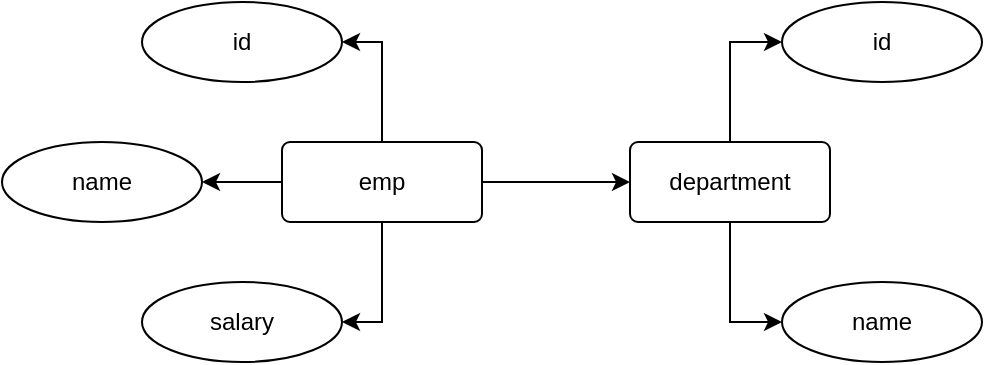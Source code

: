 <mxfile version="20.7.4" type="device" pages="3"><diagram id="UVur6VpPorZIgwqNyG-G" name="Page-1"><mxGraphModel dx="872" dy="473" grid="1" gridSize="10" guides="1" tooltips="1" connect="1" arrows="1" fold="1" page="1" pageScale="1" pageWidth="827" pageHeight="1169" math="0" shadow="0"><root><mxCell id="0"/><mxCell id="1" parent="0"/><mxCell id="S3Ei3vJWgPTISPYsF6zq-12" style="edgeStyle=orthogonalEdgeStyle;rounded=0;orthogonalLoop=1;jettySize=auto;html=1;exitX=0.5;exitY=1;exitDx=0;exitDy=0;entryX=0;entryY=0.5;entryDx=0;entryDy=0;" parent="1" source="S3Ei3vJWgPTISPYsF6zq-1" target="S3Ei3vJWgPTISPYsF6zq-4" edge="1"><mxGeometry relative="1" as="geometry"/></mxCell><mxCell id="S3Ei3vJWgPTISPYsF6zq-13" style="edgeStyle=orthogonalEdgeStyle;rounded=0;orthogonalLoop=1;jettySize=auto;html=1;entryX=0;entryY=0.5;entryDx=0;entryDy=0;" parent="1" source="S3Ei3vJWgPTISPYsF6zq-1" target="S3Ei3vJWgPTISPYsF6zq-5" edge="1"><mxGeometry relative="1" as="geometry"/></mxCell><mxCell id="S3Ei3vJWgPTISPYsF6zq-1" value="department" style="rounded=1;arcSize=10;whiteSpace=wrap;html=1;align=center;" parent="1" vertex="1"><mxGeometry x="414" y="390" width="100" height="40" as="geometry"/></mxCell><mxCell id="S3Ei3vJWgPTISPYsF6zq-3" style="edgeStyle=orthogonalEdgeStyle;rounded=0;orthogonalLoop=1;jettySize=auto;html=1;exitX=1;exitY=0.5;exitDx=0;exitDy=0;entryX=0;entryY=0.5;entryDx=0;entryDy=0;" parent="1" source="S3Ei3vJWgPTISPYsF6zq-2" target="S3Ei3vJWgPTISPYsF6zq-1" edge="1"><mxGeometry relative="1" as="geometry"/></mxCell><mxCell id="S3Ei3vJWgPTISPYsF6zq-9" style="edgeStyle=orthogonalEdgeStyle;rounded=0;orthogonalLoop=1;jettySize=auto;html=1;exitX=0.5;exitY=0;exitDx=0;exitDy=0;entryX=1;entryY=0.5;entryDx=0;entryDy=0;" parent="1" source="S3Ei3vJWgPTISPYsF6zq-2" target="S3Ei3vJWgPTISPYsF6zq-8" edge="1"><mxGeometry relative="1" as="geometry"/></mxCell><mxCell id="S3Ei3vJWgPTISPYsF6zq-10" style="edgeStyle=orthogonalEdgeStyle;rounded=0;orthogonalLoop=1;jettySize=auto;html=1;exitX=0;exitY=0.5;exitDx=0;exitDy=0;" parent="1" source="S3Ei3vJWgPTISPYsF6zq-2" target="S3Ei3vJWgPTISPYsF6zq-6" edge="1"><mxGeometry relative="1" as="geometry"/></mxCell><mxCell id="S3Ei3vJWgPTISPYsF6zq-11" style="edgeStyle=orthogonalEdgeStyle;rounded=0;orthogonalLoop=1;jettySize=auto;html=1;exitX=0.5;exitY=1;exitDx=0;exitDy=0;entryX=1;entryY=0.5;entryDx=0;entryDy=0;" parent="1" source="S3Ei3vJWgPTISPYsF6zq-2" target="S3Ei3vJWgPTISPYsF6zq-7" edge="1"><mxGeometry relative="1" as="geometry"/></mxCell><mxCell id="S3Ei3vJWgPTISPYsF6zq-2" value="emp" style="rounded=1;arcSize=10;whiteSpace=wrap;html=1;align=center;" parent="1" vertex="1"><mxGeometry x="240" y="390" width="100" height="40" as="geometry"/></mxCell><mxCell id="S3Ei3vJWgPTISPYsF6zq-4" value="name" style="ellipse;whiteSpace=wrap;html=1;align=center;" parent="1" vertex="1"><mxGeometry x="490" y="460" width="100" height="40" as="geometry"/></mxCell><mxCell id="S3Ei3vJWgPTISPYsF6zq-5" value="id" style="ellipse;whiteSpace=wrap;html=1;align=center;" parent="1" vertex="1"><mxGeometry x="490" y="320" width="100" height="40" as="geometry"/></mxCell><mxCell id="S3Ei3vJWgPTISPYsF6zq-6" value="name" style="ellipse;whiteSpace=wrap;html=1;align=center;" parent="1" vertex="1"><mxGeometry x="100" y="390" width="100" height="40" as="geometry"/></mxCell><mxCell id="S3Ei3vJWgPTISPYsF6zq-7" value="salary" style="ellipse;whiteSpace=wrap;html=1;align=center;" parent="1" vertex="1"><mxGeometry x="170" y="460" width="100" height="40" as="geometry"/></mxCell><mxCell id="S3Ei3vJWgPTISPYsF6zq-8" value="id" style="ellipse;whiteSpace=wrap;html=1;align=center;" parent="1" vertex="1"><mxGeometry x="170" y="320" width="100" height="40" as="geometry"/></mxCell></root></mxGraphModel></diagram><diagram id="zRmmE3gNGyf_yGtSTLVW" name="Page-2"><mxGraphModel dx="581" dy="315" grid="1" gridSize="10" guides="1" tooltips="1" connect="1" arrows="1" fold="1" page="1" pageScale="1" pageWidth="827" pageHeight="1169" math="0" shadow="0"><root><mxCell id="0"/><mxCell id="1" parent="0"/><mxCell id="TDeFmNOVsUac3LU_vvj0-1" value="«system»&lt;br&gt;&lt;b&gt;Name&lt;/b&gt;" style="html=1;" vertex="1" parent="1"><mxGeometry x="360" y="220" width="110" height="50" as="geometry"/></mxCell><mxCell id="TDeFmNOVsUac3LU_vvj0-2" value="«system»&lt;br&gt;&lt;b&gt;appointment&lt;/b&gt;" style="html=1;" vertex="1" parent="1"><mxGeometry x="470" y="310" width="110" height="50" as="geometry"/></mxCell><mxCell id="TDeFmNOVsUac3LU_vvj0-3" value="«system»&lt;br&gt;&lt;b&gt;admission&lt;/b&gt;" style="html=1;" vertex="1" parent="1"><mxGeometry x="470" y="130" width="110" height="50" as="geometry"/></mxCell><mxCell id="TDeFmNOVsUac3LU_vvj0-4" value="«system»&lt;br&gt;&lt;b&gt;prescription&lt;/b&gt;" style="html=1;" vertex="1" parent="1"><mxGeometry x="550" y="220" width="110" height="50" as="geometry"/></mxCell><mxCell id="TDeFmNOVsUac3LU_vvj0-5" value="«system»&lt;br&gt;&lt;b&gt;management &lt;br&gt;reporting system&lt;/b&gt;" style="html=1;" vertex="1" parent="1"><mxGeometry x="170" y="220" width="110" height="50" as="geometry"/></mxCell><mxCell id="TDeFmNOVsUac3LU_vvj0-6" value="«system»&lt;br&gt;&lt;b&gt;HC&amp;nbsp;statistics&lt;/b&gt;" style="html=1;" vertex="1" parent="1"><mxGeometry x="250" y="310" width="110" height="50" as="geometry"/></mxCell><mxCell id="TDeFmNOVsUac3LU_vvj0-7" value="«system»&lt;br&gt;&lt;b&gt;patient record&lt;/b&gt;" style="html=1;" vertex="1" parent="1"><mxGeometry x="250" y="130" width="110" height="50" as="geometry"/></mxCell><mxCell id="reWwqMf6G_nkD502aNMi-1" value="" style="endArrow=none;html=1;rounded=0;labelBackgroundColor=default;strokeColor=default;fontFamily=Helvetica;fontSize=11;fontColor=default;shape=connector;entryX=1;entryY=0.5;entryDx=0;entryDy=0;exitX=0.25;exitY=1;exitDx=0;exitDy=0;" edge="1" parent="1" source="TDeFmNOVsUac3LU_vvj0-1" target="TDeFmNOVsUac3LU_vvj0-6"><mxGeometry width="50" height="50" relative="1" as="geometry"><mxPoint x="489.858" y="327.827" as="sourcePoint"/><mxPoint x="370.0" y="342.18" as="targetPoint"/><Array as="points"><mxPoint x="388" y="335"/></Array></mxGeometry></mxCell><mxCell id="reWwqMf6G_nkD502aNMi-2" value="" style="endArrow=none;html=1;rounded=0;labelBackgroundColor=default;strokeColor=default;fontFamily=Helvetica;fontSize=11;fontColor=default;shape=connector;entryX=0;entryY=0.5;entryDx=0;entryDy=0;exitX=0.75;exitY=1;exitDx=0;exitDy=0;" edge="1" parent="1" source="TDeFmNOVsUac3LU_vvj0-1" target="TDeFmNOVsUac3LU_vvj0-2"><mxGeometry x="0.398" y="13" width="50" height="50" relative="1" as="geometry"><mxPoint x="437.5" y="270" as="sourcePoint"/><mxPoint x="410" y="335" as="targetPoint"/><Array as="points"><mxPoint x="443" y="335"/></Array><mxPoint x="12" y="-8" as="offset"/></mxGeometry></mxCell><mxCell id="reWwqMf6G_nkD502aNMi-3" value="" style="endArrow=none;html=1;rounded=0;labelBackgroundColor=default;strokeColor=default;fontFamily=Helvetica;fontSize=11;fontColor=default;shape=connector;exitX=0.25;exitY=0;exitDx=0;exitDy=0;entryX=1;entryY=0.5;entryDx=0;entryDy=0;" edge="1" parent="1" source="TDeFmNOVsUac3LU_vvj0-1" target="TDeFmNOVsUac3LU_vvj0-7"><mxGeometry x="0.398" y="86" width="50" height="50" relative="1" as="geometry"><mxPoint x="387.5" y="90" as="sourcePoint"/><mxPoint x="360" y="150" as="targetPoint"/><Array as="points"><mxPoint x="388" y="155"/></Array><mxPoint x="42" y="-11" as="offset"/></mxGeometry></mxCell><mxCell id="reWwqMf6G_nkD502aNMi-5" value="" style="endArrow=none;html=1;rounded=0;labelBackgroundColor=default;strokeColor=default;fontFamily=Helvetica;fontSize=11;fontColor=default;shape=connector;entryX=0;entryY=0.5;entryDx=0;entryDy=0;exitX=0.75;exitY=0;exitDx=0;exitDy=0;" edge="1" parent="1" source="TDeFmNOVsUac3LU_vvj0-1" target="TDeFmNOVsUac3LU_vvj0-3"><mxGeometry x="0.785" y="5" width="50" height="50" relative="1" as="geometry"><mxPoint x="417.5" y="300" as="sourcePoint"/><mxPoint x="390" y="365" as="targetPoint"/><Array as="points"><mxPoint x="443" y="155"/></Array><mxPoint as="offset"/></mxGeometry></mxCell><mxCell id="reWwqMf6G_nkD502aNMi-6" value="" style="endArrow=none;html=1;rounded=0;labelBackgroundColor=default;strokeColor=default;fontFamily=Helvetica;fontSize=11;fontColor=default;shape=connector;entryX=0;entryY=0.5;entryDx=0;entryDy=0;exitX=1;exitY=0.5;exitDx=0;exitDy=0;" edge="1" parent="1" source="TDeFmNOVsUac3LU_vvj0-1" target="TDeFmNOVsUac3LU_vvj0-4"><mxGeometry width="50" height="50" relative="1" as="geometry"><mxPoint x="470" y="240" as="sourcePoint"/><mxPoint x="470" y="190" as="targetPoint"/></mxGeometry></mxCell><mxCell id="reWwqMf6G_nkD502aNMi-7" value="" style="endArrow=none;html=1;rounded=0;labelBackgroundColor=default;strokeColor=default;fontFamily=Helvetica;fontSize=11;fontColor=default;shape=connector;entryX=1;entryY=0.5;entryDx=0;entryDy=0;exitX=0;exitY=0.5;exitDx=0;exitDy=0;" edge="1" parent="1" source="TDeFmNOVsUac3LU_vvj0-1" target="TDeFmNOVsUac3LU_vvj0-5"><mxGeometry width="50" height="50" relative="1" as="geometry"><mxPoint x="420" y="240" as="sourcePoint"/><mxPoint x="470" y="190" as="targetPoint"/></mxGeometry></mxCell></root></mxGraphModel></diagram><diagram id="pJBbp_Lr90WcIeo2b0WG" name="Page-3"><mxGraphModel dx="872" dy="473" grid="1" gridSize="10" guides="1" tooltips="1" connect="1" arrows="1" fold="1" page="1" pageScale="1" pageWidth="827" pageHeight="1169" math="0" shadow="0"><root><mxCell id="0"/><mxCell id="1" parent="0"/><mxCell id="5nZFIviP0rYvsqa4_ovi-3" value="nurse" style="shape=umlActor;verticalLabelPosition=bottom;verticalAlign=top;html=1;" parent="1" vertex="1"><mxGeometry x="160" y="270" width="30" height="60" as="geometry"/></mxCell><mxCell id="5nZFIviP0rYvsqa4_ovi-4" value="med" style="shape=umlActor;verticalLabelPosition=bottom;verticalAlign=top;html=1;" parent="1" vertex="1"><mxGeometry x="160" y="100" width="30" height="60" as="geometry"/></mxCell><mxCell id="5nZFIviP0rYvsqa4_ovi-5" value="doctor" style="shape=umlActor;verticalLabelPosition=bottom;verticalAlign=top;html=1;" parent="1" vertex="1"><mxGeometry x="470" y="270" width="30" height="60" as="geometry"/></mxCell><mxCell id="5nZFIviP0rYvsqa4_ovi-7" value="manager" style="shape=umlActor;verticalLabelPosition=bottom;verticalAlign=top;html=1;" parent="1" vertex="1"><mxGeometry x="470" y="100" width="30" height="60" as="geometry"/></mxCell><mxCell id="5nZFIviP0rYvsqa4_ovi-10" value="registr patient" style="ellipse;whiteSpace=wrap;html=1;" parent="1" vertex="1"><mxGeometry x="294" y="80" width="96" height="60" as="geometry"/></mxCell><mxCell id="5nZFIviP0rYvsqa4_ovi-11" value="view personal info" style="ellipse;whiteSpace=wrap;html=1;" parent="1" vertex="1"><mxGeometry x="294" y="160" width="96" height="60" as="geometry"/></mxCell><mxCell id="5nZFIviP0rYvsqa4_ovi-12" value="setup&amp;nbsp;" style="ellipse;whiteSpace=wrap;html=1;" parent="1" vertex="1"><mxGeometry x="294" y="410" width="96" height="60" as="geometry"/></mxCell><mxCell id="5nZFIviP0rYvsqa4_ovi-13" value="edit record" style="ellipse;whiteSpace=wrap;html=1;" parent="1" vertex="1"><mxGeometry x="294" y="330" width="96" height="60" as="geometry"/></mxCell><mxCell id="5nZFIviP0rYvsqa4_ovi-14" value="view record" style="ellipse;whiteSpace=wrap;html=1;" parent="1" vertex="1"><mxGeometry x="294" y="250" width="96" height="60" as="geometry"/></mxCell><mxCell id="5nZFIviP0rYvsqa4_ovi-15" value="generate repot" style="ellipse;whiteSpace=wrap;html=1;" parent="1" vertex="1"><mxGeometry x="580" y="220" width="96" height="60" as="geometry"/></mxCell><mxCell id="5nZFIviP0rYvsqa4_ovi-16" value="export statistic" style="ellipse;whiteSpace=wrap;html=1;" parent="1" vertex="1"><mxGeometry x="580" y="110" width="96" height="60" as="geometry"/></mxCell><mxCell id="5nZFIviP0rYvsqa4_ovi-21" value="" style="endArrow=none;html=1;rounded=0;labelBackgroundColor=default;strokeColor=default;fontFamily=Helvetica;fontSize=11;fontColor=default;shape=connector;entryX=0.5;entryY=0.5;entryDx=0;entryDy=0;entryPerimeter=0;" parent="1" source="5nZFIviP0rYvsqa4_ovi-10" target="5nZFIviP0rYvsqa4_ovi-4" edge="1"><mxGeometry width="50" height="50" relative="1" as="geometry"><mxPoint x="370" y="300" as="sourcePoint"/><mxPoint x="420" y="250" as="targetPoint"/></mxGeometry></mxCell><mxCell id="5nZFIviP0rYvsqa4_ovi-22" value="" style="endArrow=none;html=1;rounded=0;labelBackgroundColor=default;strokeColor=default;fontFamily=Helvetica;fontSize=11;fontColor=default;shape=connector;entryX=0.5;entryY=0.5;entryDx=0;entryDy=0;entryPerimeter=0;" parent="1" source="5nZFIviP0rYvsqa4_ovi-14" target="5nZFIviP0rYvsqa4_ovi-3" edge="1"><mxGeometry width="50" height="50" relative="1" as="geometry"><mxPoint x="309.858" y="279.997" as="sourcePoint"/><mxPoint x="190.0" y="294.35" as="targetPoint"/></mxGeometry></mxCell><mxCell id="5nZFIviP0rYvsqa4_ovi-23" value="" style="endArrow=none;html=1;rounded=0;labelBackgroundColor=default;strokeColor=default;fontFamily=Helvetica;fontSize=11;fontColor=default;shape=connector;entryX=0.5;entryY=0.5;entryDx=0;entryDy=0;entryPerimeter=0;exitX=0;exitY=0;exitDx=0;exitDy=0;" parent="1" source="5nZFIviP0rYvsqa4_ovi-11" target="5nZFIviP0rYvsqa4_ovi-4" edge="1"><mxGeometry width="50" height="50" relative="1" as="geometry"><mxPoint x="309.858" y="139.997" as="sourcePoint"/><mxPoint x="190.0" y="154.35" as="targetPoint"/></mxGeometry></mxCell><mxCell id="5nZFIviP0rYvsqa4_ovi-24" value="" style="endArrow=none;html=1;rounded=0;labelBackgroundColor=default;strokeColor=default;fontFamily=Helvetica;fontSize=11;fontColor=default;shape=connector;entryX=1;entryY=0;entryDx=0;entryDy=0;exitX=0.5;exitY=0.5;exitDx=0;exitDy=0;exitPerimeter=0;" parent="1" source="5nZFIviP0rYvsqa4_ovi-7" target="5nZFIviP0rYvsqa4_ovi-11" edge="1"><mxGeometry width="50" height="50" relative="1" as="geometry"><mxPoint x="489.858" y="159.997" as="sourcePoint"/><mxPoint x="370.0" y="174.35" as="targetPoint"/></mxGeometry></mxCell><mxCell id="5nZFIviP0rYvsqa4_ovi-25" value="" style="endArrow=none;html=1;rounded=0;labelBackgroundColor=default;strokeColor=default;fontFamily=Helvetica;fontSize=11;fontColor=default;shape=connector;entryX=0.5;entryY=0.5;entryDx=0;entryDy=0;entryPerimeter=0;exitX=0.22;exitY=0.918;exitDx=0;exitDy=0;exitPerimeter=0;" parent="1" source="5nZFIviP0rYvsqa4_ovi-15" target="5nZFIviP0rYvsqa4_ovi-5" edge="1"><mxGeometry width="50" height="50" relative="1" as="geometry"><mxPoint x="599.858" y="269.997" as="sourcePoint"/><mxPoint x="480.0" y="284.35" as="targetPoint"/></mxGeometry></mxCell><mxCell id="5nZFIviP0rYvsqa4_ovi-26" value="" style="endArrow=none;html=1;rounded=0;labelBackgroundColor=default;strokeColor=default;fontFamily=Helvetica;fontSize=11;fontColor=default;shape=connector;entryX=0.5;entryY=0.5;entryDx=0;entryDy=0;entryPerimeter=0;exitX=0;exitY=0;exitDx=0;exitDy=0;" parent="1" source="5nZFIviP0rYvsqa4_ovi-15" target="5nZFIviP0rYvsqa4_ovi-7" edge="1"><mxGeometry width="50" height="50" relative="1" as="geometry"><mxPoint x="609.858" y="182.827" as="sourcePoint"/><mxPoint x="490.0" y="197.18" as="targetPoint"/></mxGeometry></mxCell><mxCell id="5nZFIviP0rYvsqa4_ovi-27" value="" style="endArrow=none;html=1;rounded=0;labelBackgroundColor=default;strokeColor=default;fontFamily=Helvetica;fontSize=11;fontColor=default;shape=connector;entryX=0.5;entryY=0.5;entryDx=0;entryDy=0;entryPerimeter=0;exitX=0;exitY=0.5;exitDx=0;exitDy=0;" parent="1" source="5nZFIviP0rYvsqa4_ovi-16" target="5nZFIviP0rYvsqa4_ovi-7" edge="1"><mxGeometry width="50" height="50" relative="1" as="geometry"><mxPoint x="629.858" y="99.997" as="sourcePoint"/><mxPoint x="510.0" y="114.35" as="targetPoint"/></mxGeometry></mxCell><mxCell id="5nZFIviP0rYvsqa4_ovi-28" value="" style="endArrow=none;html=1;rounded=0;labelBackgroundColor=default;strokeColor=default;fontFamily=Helvetica;fontSize=11;fontColor=default;shape=connector;entryX=0.98;entryY=0.404;entryDx=0;entryDy=0;entryPerimeter=0;exitX=0.5;exitY=0.5;exitDx=0;exitDy=0;exitPerimeter=0;" parent="1" source="5nZFIviP0rYvsqa4_ovi-5" target="5nZFIviP0rYvsqa4_ovi-12" edge="1"><mxGeometry width="50" height="50" relative="1" as="geometry"><mxPoint x="509.858" y="429.997" as="sourcePoint"/><mxPoint x="390.0" y="444.35" as="targetPoint"/></mxGeometry></mxCell><mxCell id="5nZFIviP0rYvsqa4_ovi-29" value="" style="endArrow=none;html=1;rounded=0;labelBackgroundColor=default;strokeColor=default;fontFamily=Helvetica;fontSize=11;fontColor=default;shape=connector;entryX=1.007;entryY=0.418;entryDx=0;entryDy=0;entryPerimeter=0;exitX=0.5;exitY=0.5;exitDx=0;exitDy=0;exitPerimeter=0;" parent="1" source="5nZFIviP0rYvsqa4_ovi-5" target="5nZFIviP0rYvsqa4_ovi-13" edge="1"><mxGeometry width="50" height="50" relative="1" as="geometry"><mxPoint x="490" y="300" as="sourcePoint"/><mxPoint x="360.0" y="330" as="targetPoint"/></mxGeometry></mxCell><mxCell id="5nZFIviP0rYvsqa4_ovi-30" value="" style="endArrow=none;html=1;rounded=0;labelBackgroundColor=default;strokeColor=default;fontFamily=Helvetica;fontSize=11;fontColor=default;shape=connector;entryX=1;entryY=0.5;entryDx=0;entryDy=0;exitX=0.5;exitY=0.5;exitDx=0;exitDy=0;exitPerimeter=0;" parent="1" source="5nZFIviP0rYvsqa4_ovi-5" target="5nZFIviP0rYvsqa4_ovi-14" edge="1"><mxGeometry width="50" height="50" relative="1" as="geometry"><mxPoint x="489.858" y="272.827" as="sourcePoint"/><mxPoint x="370.0" y="287.18" as="targetPoint"/></mxGeometry></mxCell><mxCell id="5nZFIviP0rYvsqa4_ovi-31" value="" style="endArrow=none;html=1;rounded=0;labelBackgroundColor=default;strokeColor=default;fontFamily=Helvetica;fontSize=11;fontColor=default;shape=connector;entryX=0.5;entryY=0.5;entryDx=0;entryDy=0;entryPerimeter=0;exitX=0;exitY=0.5;exitDx=0;exitDy=0;" parent="1" source="5nZFIviP0rYvsqa4_ovi-13" target="5nZFIviP0rYvsqa4_ovi-3" edge="1"><mxGeometry width="50" height="50" relative="1" as="geometry"><mxPoint x="329.858" y="315.647" as="sourcePoint"/><mxPoint x="210.0" y="330" as="targetPoint"/></mxGeometry></mxCell></root></mxGraphModel></diagram></mxfile>